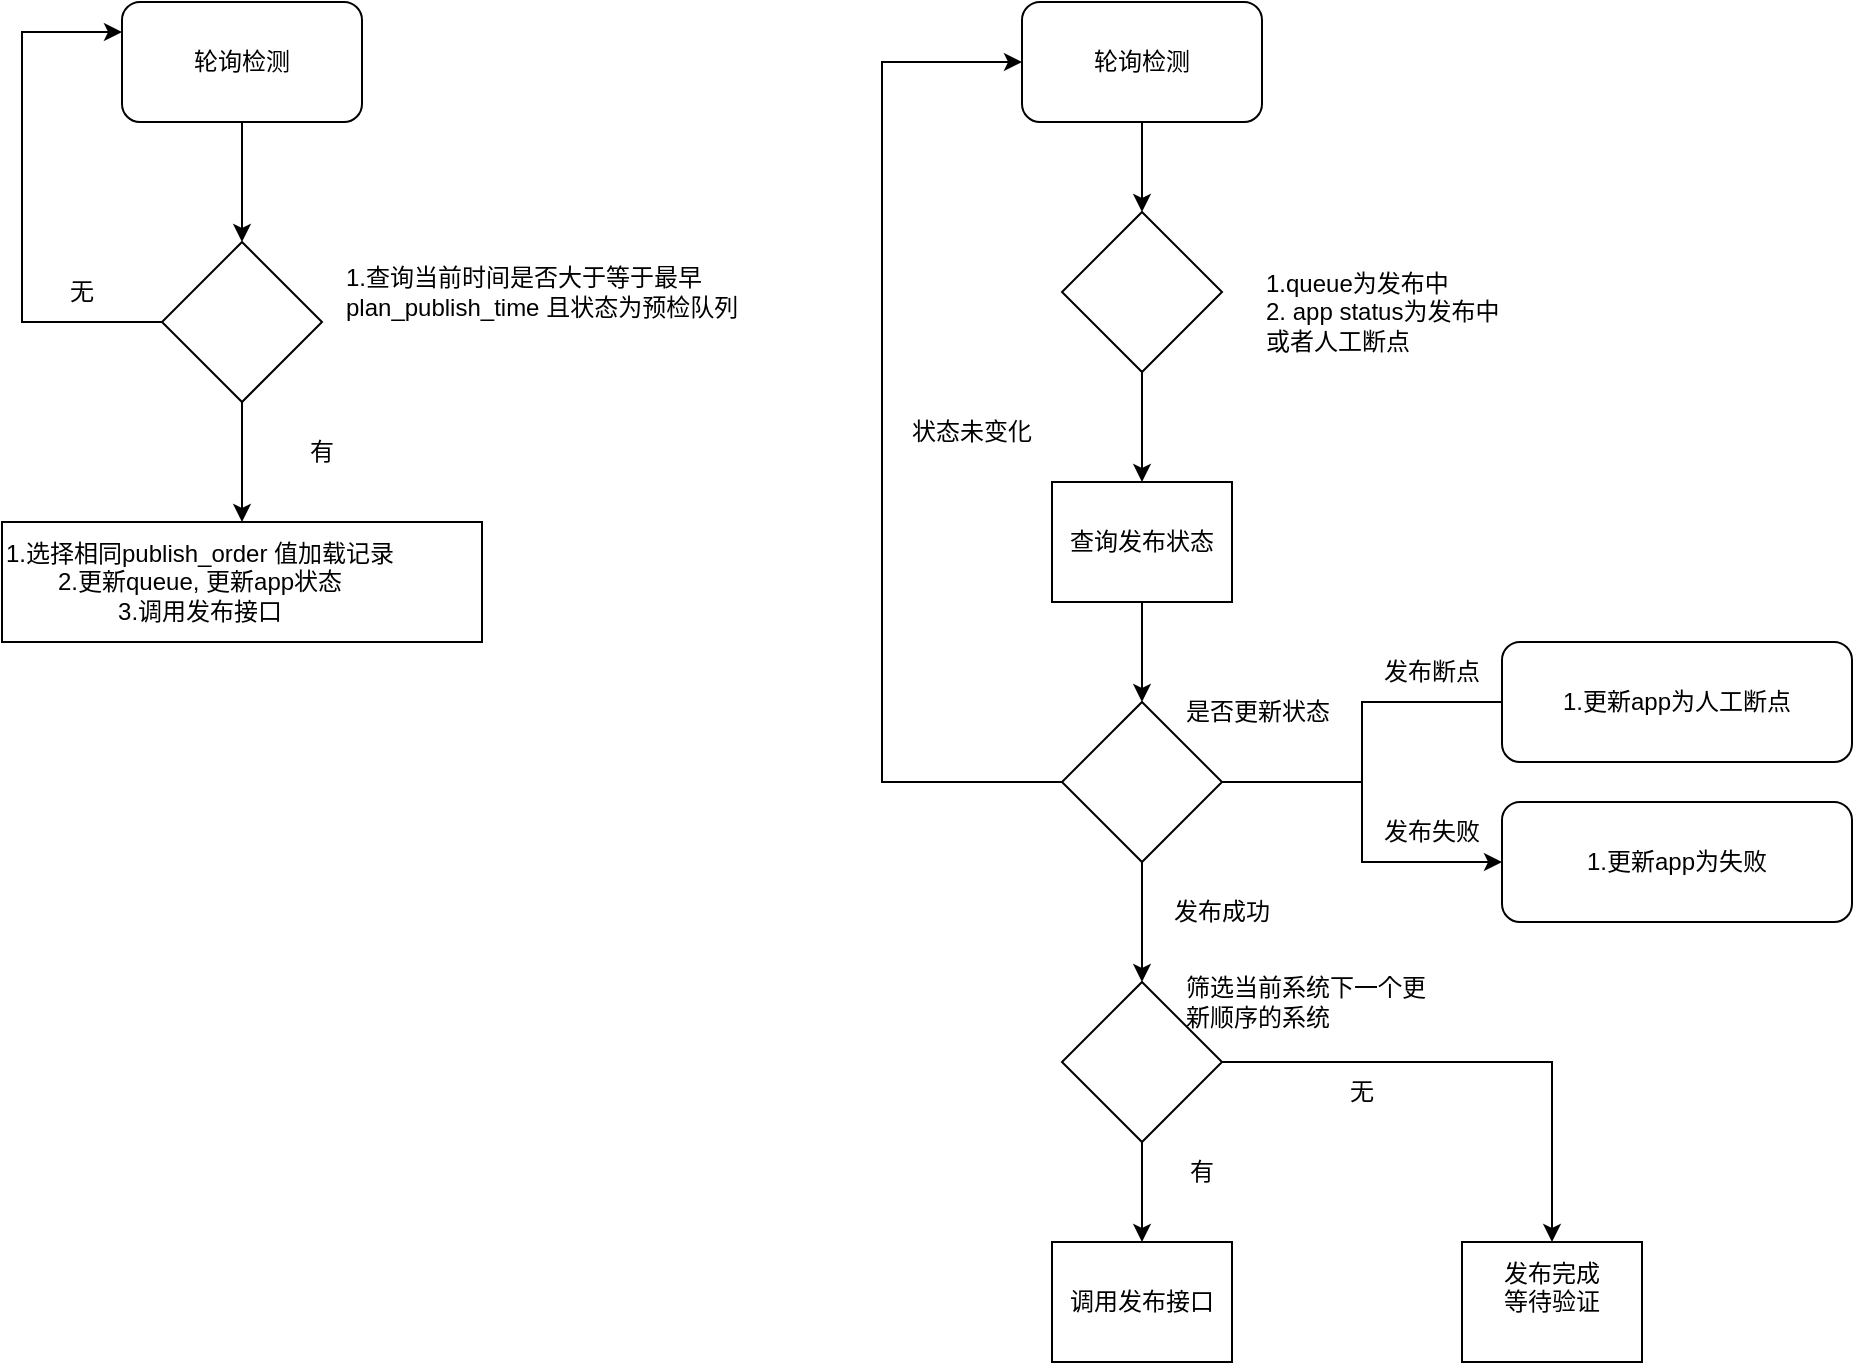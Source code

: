 <mxfile version="20.4.2" type="github">
  <diagram id="O28qBkK3pF0bgLv4EBwH" name="第 1 页">
    <mxGraphModel dx="1182" dy="574" grid="1" gridSize="10" guides="1" tooltips="1" connect="1" arrows="1" fold="1" page="1" pageScale="1" pageWidth="827" pageHeight="1169" math="0" shadow="0">
      <root>
        <mxCell id="0" />
        <mxCell id="1" parent="0" />
        <mxCell id="pnHCCyEthN8mYyZjzj5B-9" style="edgeStyle=orthogonalEdgeStyle;rounded=0;orthogonalLoop=1;jettySize=auto;html=1;entryX=0.5;entryY=0;entryDx=0;entryDy=0;" parent="1" source="pnHCCyEthN8mYyZjzj5B-1" target="pnHCCyEthN8mYyZjzj5B-2" edge="1">
          <mxGeometry relative="1" as="geometry" />
        </mxCell>
        <mxCell id="pnHCCyEthN8mYyZjzj5B-1" value="轮询检测" style="rounded=1;whiteSpace=wrap;html=1;" parent="1" vertex="1">
          <mxGeometry x="130" y="70" width="120" height="60" as="geometry" />
        </mxCell>
        <mxCell id="pnHCCyEthN8mYyZjzj5B-6" style="edgeStyle=orthogonalEdgeStyle;rounded=0;orthogonalLoop=1;jettySize=auto;html=1;entryX=0.5;entryY=0;entryDx=0;entryDy=0;" parent="1" source="pnHCCyEthN8mYyZjzj5B-2" target="pnHCCyEthN8mYyZjzj5B-5" edge="1">
          <mxGeometry relative="1" as="geometry" />
        </mxCell>
        <mxCell id="pnHCCyEthN8mYyZjzj5B-19" style="edgeStyle=orthogonalEdgeStyle;rounded=0;orthogonalLoop=1;jettySize=auto;html=1;entryX=0;entryY=0.25;entryDx=0;entryDy=0;" parent="1" source="pnHCCyEthN8mYyZjzj5B-2" target="pnHCCyEthN8mYyZjzj5B-1" edge="1">
          <mxGeometry relative="1" as="geometry">
            <Array as="points">
              <mxPoint x="80" y="230" />
              <mxPoint x="80" y="85" />
            </Array>
          </mxGeometry>
        </mxCell>
        <mxCell id="pnHCCyEthN8mYyZjzj5B-2" value="" style="rhombus;whiteSpace=wrap;html=1;" parent="1" vertex="1">
          <mxGeometry x="150" y="190" width="80" height="80" as="geometry" />
        </mxCell>
        <mxCell id="pnHCCyEthN8mYyZjzj5B-4" value="1.查询当前时间是否大于等于最早&lt;br&gt;plan_publish_time 且状态为预检队列" style="text;html=1;strokeColor=none;fillColor=none;align=left;verticalAlign=middle;whiteSpace=wrap;rounded=0;" parent="1" vertex="1">
          <mxGeometry x="240" y="200" width="200" height="30" as="geometry" />
        </mxCell>
        <mxCell id="pnHCCyEthN8mYyZjzj5B-5" value="&lt;div style=&quot;text-align: center;&quot;&gt;&lt;span style=&quot;text-align: left; background-color: initial;&quot;&gt;1.选择相同publish_order 值加载记录&lt;/span&gt;&lt;/div&gt;&lt;div style=&quot;text-align: center;&quot;&gt;&lt;span style=&quot;text-align: left; background-color: initial;&quot;&gt;2.更新queue, 更新app状态&lt;br&gt;&lt;/span&gt;&lt;span style=&quot;background-color: initial; text-align: left;&quot;&gt;3.调用发布接口&lt;/span&gt;&lt;/div&gt;" style="rounded=0;whiteSpace=wrap;html=1;align=left;" parent="1" vertex="1">
          <mxGeometry x="70" y="330" width="240" height="60" as="geometry" />
        </mxCell>
        <mxCell id="pnHCCyEthN8mYyZjzj5B-10" style="edgeStyle=orthogonalEdgeStyle;rounded=0;orthogonalLoop=1;jettySize=auto;html=1;entryX=0.5;entryY=0;entryDx=0;entryDy=0;" parent="1" source="pnHCCyEthN8mYyZjzj5B-11" target="pnHCCyEthN8mYyZjzj5B-13" edge="1">
          <mxGeometry relative="1" as="geometry" />
        </mxCell>
        <mxCell id="pnHCCyEthN8mYyZjzj5B-11" value="轮询检测" style="rounded=1;whiteSpace=wrap;html=1;" parent="1" vertex="1">
          <mxGeometry x="580" y="70" width="120" height="60" as="geometry" />
        </mxCell>
        <mxCell id="pnHCCyEthN8mYyZjzj5B-12" style="edgeStyle=orthogonalEdgeStyle;rounded=0;orthogonalLoop=1;jettySize=auto;html=1;entryX=0.5;entryY=0;entryDx=0;entryDy=0;" parent="1" source="pnHCCyEthN8mYyZjzj5B-13" target="pnHCCyEthN8mYyZjzj5B-14" edge="1">
          <mxGeometry relative="1" as="geometry" />
        </mxCell>
        <mxCell id="pnHCCyEthN8mYyZjzj5B-13" value="" style="rhombus;whiteSpace=wrap;html=1;" parent="1" vertex="1">
          <mxGeometry x="600" y="175" width="80" height="80" as="geometry" />
        </mxCell>
        <mxCell id="pnHCCyEthN8mYyZjzj5B-17" style="edgeStyle=orthogonalEdgeStyle;rounded=0;orthogonalLoop=1;jettySize=auto;html=1;entryX=0.5;entryY=0;entryDx=0;entryDy=0;" parent="1" source="pnHCCyEthN8mYyZjzj5B-14" target="pnHCCyEthN8mYyZjzj5B-16" edge="1">
          <mxGeometry relative="1" as="geometry" />
        </mxCell>
        <mxCell id="pnHCCyEthN8mYyZjzj5B-14" value="&lt;div style=&quot;text-align: left;&quot;&gt;查询发布状态&lt;/div&gt;" style="rounded=0;whiteSpace=wrap;html=1;" parent="1" vertex="1">
          <mxGeometry x="595" y="310" width="90" height="60" as="geometry" />
        </mxCell>
        <mxCell id="pnHCCyEthN8mYyZjzj5B-15" value="1.queue为发布中&lt;br&gt;2. app status为发布中或者人工断点" style="text;html=1;strokeColor=none;fillColor=none;align=left;verticalAlign=middle;whiteSpace=wrap;rounded=0;" parent="1" vertex="1">
          <mxGeometry x="700" y="200" width="130" height="50" as="geometry" />
        </mxCell>
        <mxCell id="pnHCCyEthN8mYyZjzj5B-20" style="edgeStyle=orthogonalEdgeStyle;rounded=0;orthogonalLoop=1;jettySize=auto;html=1;" parent="1" source="pnHCCyEthN8mYyZjzj5B-16" edge="1">
          <mxGeometry relative="1" as="geometry">
            <mxPoint x="640" y="560" as="targetPoint" />
          </mxGeometry>
        </mxCell>
        <mxCell id="pnHCCyEthN8mYyZjzj5B-30" style="edgeStyle=orthogonalEdgeStyle;rounded=0;orthogonalLoop=1;jettySize=auto;html=1;entryX=0;entryY=0.5;entryDx=0;entryDy=0;" parent="1" source="pnHCCyEthN8mYyZjzj5B-16" target="pnHCCyEthN8mYyZjzj5B-11" edge="1">
          <mxGeometry relative="1" as="geometry">
            <Array as="points">
              <mxPoint x="510" y="460" />
              <mxPoint x="510" y="100" />
            </Array>
          </mxGeometry>
        </mxCell>
        <mxCell id="pnHCCyEthN8mYyZjzj5B-33" style="edgeStyle=orthogonalEdgeStyle;rounded=0;orthogonalLoop=1;jettySize=auto;html=1;entryX=0;entryY=0.5;entryDx=0;entryDy=0;" parent="1" source="pnHCCyEthN8mYyZjzj5B-16" target="pnHCCyEthN8mYyZjzj5B-32" edge="1">
          <mxGeometry relative="1" as="geometry" />
        </mxCell>
        <mxCell id="iKJfqwns6uIFuv6RFNy_-7" style="edgeStyle=orthogonalEdgeStyle;rounded=0;orthogonalLoop=1;jettySize=auto;html=1;entryX=0.057;entryY=0.5;entryDx=0;entryDy=0;entryPerimeter=0;" parent="1" source="pnHCCyEthN8mYyZjzj5B-16" target="iKJfqwns6uIFuv6RFNy_-6" edge="1">
          <mxGeometry relative="1" as="geometry" />
        </mxCell>
        <mxCell id="pnHCCyEthN8mYyZjzj5B-16" value="" style="rhombus;whiteSpace=wrap;html=1;" parent="1" vertex="1">
          <mxGeometry x="600" y="420" width="80" height="80" as="geometry" />
        </mxCell>
        <mxCell id="pnHCCyEthN8mYyZjzj5B-18" value="是否更新状态" style="text;html=1;strokeColor=none;fillColor=none;align=left;verticalAlign=middle;whiteSpace=wrap;rounded=0;" parent="1" vertex="1">
          <mxGeometry x="660" y="410" width="130" height="30" as="geometry" />
        </mxCell>
        <mxCell id="pnHCCyEthN8mYyZjzj5B-21" value="发布成功" style="text;html=1;strokeColor=none;fillColor=none;align=center;verticalAlign=middle;whiteSpace=wrap;rounded=0;" parent="1" vertex="1">
          <mxGeometry x="650" y="510" width="60" height="30" as="geometry" />
        </mxCell>
        <mxCell id="pnHCCyEthN8mYyZjzj5B-29" style="edgeStyle=orthogonalEdgeStyle;rounded=0;orthogonalLoop=1;jettySize=auto;html=1;entryX=0.5;entryY=0;entryDx=0;entryDy=0;" parent="1" source="pnHCCyEthN8mYyZjzj5B-23" target="pnHCCyEthN8mYyZjzj5B-25" edge="1">
          <mxGeometry relative="1" as="geometry" />
        </mxCell>
        <mxCell id="iKJfqwns6uIFuv6RFNy_-4" style="edgeStyle=orthogonalEdgeStyle;rounded=0;orthogonalLoop=1;jettySize=auto;html=1;entryX=0.5;entryY=0;entryDx=0;entryDy=0;" parent="1" source="pnHCCyEthN8mYyZjzj5B-23" target="iKJfqwns6uIFuv6RFNy_-2" edge="1">
          <mxGeometry relative="1" as="geometry" />
        </mxCell>
        <mxCell id="pnHCCyEthN8mYyZjzj5B-23" value="" style="rhombus;whiteSpace=wrap;html=1;" parent="1" vertex="1">
          <mxGeometry x="600" y="560" width="80" height="80" as="geometry" />
        </mxCell>
        <mxCell id="pnHCCyEthN8mYyZjzj5B-24" value="筛选当前系统下一个更新顺序的系统" style="text;html=1;strokeColor=none;fillColor=none;align=left;verticalAlign=middle;whiteSpace=wrap;rounded=0;" parent="1" vertex="1">
          <mxGeometry x="660" y="555" width="130" height="30" as="geometry" />
        </mxCell>
        <mxCell id="pnHCCyEthN8mYyZjzj5B-25" value="&lt;div style=&quot;text-align: left;&quot;&gt;调用发布接口&lt;/div&gt;" style="rounded=0;whiteSpace=wrap;html=1;" parent="1" vertex="1">
          <mxGeometry x="595" y="690" width="90" height="60" as="geometry" />
        </mxCell>
        <mxCell id="pnHCCyEthN8mYyZjzj5B-31" value="状态未变化" style="text;html=1;strokeColor=none;fillColor=none;align=center;verticalAlign=middle;whiteSpace=wrap;rounded=0;" parent="1" vertex="1">
          <mxGeometry x="520" y="270" width="70" height="30" as="geometry" />
        </mxCell>
        <mxCell id="pnHCCyEthN8mYyZjzj5B-32" value="1.更新app为失败" style="rounded=1;whiteSpace=wrap;html=1;" parent="1" vertex="1">
          <mxGeometry x="820" y="470" width="175" height="60" as="geometry" />
        </mxCell>
        <mxCell id="pnHCCyEthN8mYyZjzj5B-35" value="发布失败" style="text;html=1;strokeColor=none;fillColor=none;align=center;verticalAlign=middle;whiteSpace=wrap;rounded=0;" parent="1" vertex="1">
          <mxGeometry x="750" y="470" width="70" height="30" as="geometry" />
        </mxCell>
        <mxCell id="pnHCCyEthN8mYyZjzj5B-36" value="有" style="text;html=1;strokeColor=none;fillColor=none;align=center;verticalAlign=middle;whiteSpace=wrap;rounded=0;" parent="1" vertex="1">
          <mxGeometry x="200" y="280" width="60" height="30" as="geometry" />
        </mxCell>
        <mxCell id="pnHCCyEthN8mYyZjzj5B-37" value="无" style="text;html=1;strokeColor=none;fillColor=none;align=center;verticalAlign=middle;whiteSpace=wrap;rounded=0;" parent="1" vertex="1">
          <mxGeometry x="80" y="200" width="60" height="30" as="geometry" />
        </mxCell>
        <mxCell id="iKJfqwns6uIFuv6RFNy_-1" value="有" style="text;html=1;strokeColor=none;fillColor=none;align=center;verticalAlign=middle;whiteSpace=wrap;rounded=0;" parent="1" vertex="1">
          <mxGeometry x="640" y="640" width="60" height="30" as="geometry" />
        </mxCell>
        <mxCell id="iKJfqwns6uIFuv6RFNy_-2" value="&lt;div style=&quot;text-align: left;&quot;&gt;发布完成&lt;/div&gt;&lt;div style=&quot;text-align: left;&quot;&gt;等待验证&lt;/div&gt;&lt;div style=&quot;text-align: left;&quot;&gt;&lt;br&gt;&lt;/div&gt;" style="rounded=0;whiteSpace=wrap;html=1;" parent="1" vertex="1">
          <mxGeometry x="800" y="690" width="90" height="60" as="geometry" />
        </mxCell>
        <mxCell id="iKJfqwns6uIFuv6RFNy_-5" value="无" style="text;html=1;strokeColor=none;fillColor=none;align=center;verticalAlign=middle;whiteSpace=wrap;rounded=0;" parent="1" vertex="1">
          <mxGeometry x="720" y="600" width="60" height="30" as="geometry" />
        </mxCell>
        <mxCell id="iKJfqwns6uIFuv6RFNy_-6" value="1.更新app为人工断点" style="rounded=1;whiteSpace=wrap;html=1;" parent="1" vertex="1">
          <mxGeometry x="820" y="390" width="175" height="60" as="geometry" />
        </mxCell>
        <mxCell id="iKJfqwns6uIFuv6RFNy_-8" value="发布断点" style="text;html=1;strokeColor=none;fillColor=none;align=center;verticalAlign=middle;whiteSpace=wrap;rounded=0;" parent="1" vertex="1">
          <mxGeometry x="750" y="390" width="70" height="30" as="geometry" />
        </mxCell>
      </root>
    </mxGraphModel>
  </diagram>
</mxfile>
